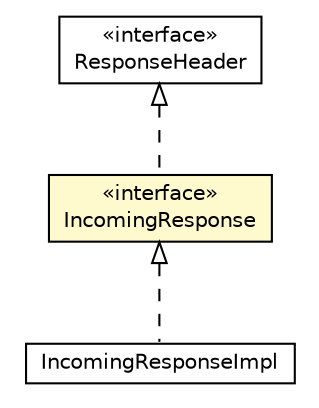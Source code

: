 #!/usr/local/bin/dot
#
# Class diagram 
# Generated by UMLGraph version R5_6-24-gf6e263 (http://www.umlgraph.org/)
#

digraph G {
	edge [fontname="Helvetica",fontsize=10,labelfontname="Helvetica",labelfontsize=10];
	node [fontname="Helvetica",fontsize=10,shape=plaintext];
	nodesep=0.25;
	ranksep=0.5;
	// io.reinert.requestor.core.ResponseHeader
	c32285 [label=<<table title="io.reinert.requestor.core.ResponseHeader" border="0" cellborder="1" cellspacing="0" cellpadding="2" port="p" href="./ResponseHeader.html">
		<tr><td><table border="0" cellspacing="0" cellpadding="1">
<tr><td align="center" balign="center"> &#171;interface&#187; </td></tr>
<tr><td align="center" balign="center"> ResponseHeader </td></tr>
		</table></td></tr>
		</table>>, URL="./ResponseHeader.html", fontname="Helvetica", fontcolor="black", fontsize=10.0];
	// io.reinert.requestor.core.IncomingResponse
	c32294 [label=<<table title="io.reinert.requestor.core.IncomingResponse" border="0" cellborder="1" cellspacing="0" cellpadding="2" port="p" bgcolor="lemonChiffon" href="./IncomingResponse.html">
		<tr><td><table border="0" cellspacing="0" cellpadding="1">
<tr><td align="center" balign="center"> &#171;interface&#187; </td></tr>
<tr><td align="center" balign="center"> IncomingResponse </td></tr>
		</table></td></tr>
		</table>>, URL="./IncomingResponse.html", fontname="Helvetica", fontcolor="black", fontsize=10.0];
	// io.reinert.requestor.core.IncomingResponseImpl
	c32397 [label=<<table title="io.reinert.requestor.core.IncomingResponseImpl" border="0" cellborder="1" cellspacing="0" cellpadding="2" port="p" href="./IncomingResponseImpl.html">
		<tr><td><table border="0" cellspacing="0" cellpadding="1">
<tr><td align="center" balign="center"> IncomingResponseImpl </td></tr>
		</table></td></tr>
		</table>>, URL="./IncomingResponseImpl.html", fontname="Helvetica", fontcolor="black", fontsize=10.0];
	//io.reinert.requestor.core.IncomingResponse implements io.reinert.requestor.core.ResponseHeader
	c32285:p -> c32294:p [dir=back,arrowtail=empty,style=dashed];
	//io.reinert.requestor.core.IncomingResponseImpl implements io.reinert.requestor.core.IncomingResponse
	c32294:p -> c32397:p [dir=back,arrowtail=empty,style=dashed];
}

